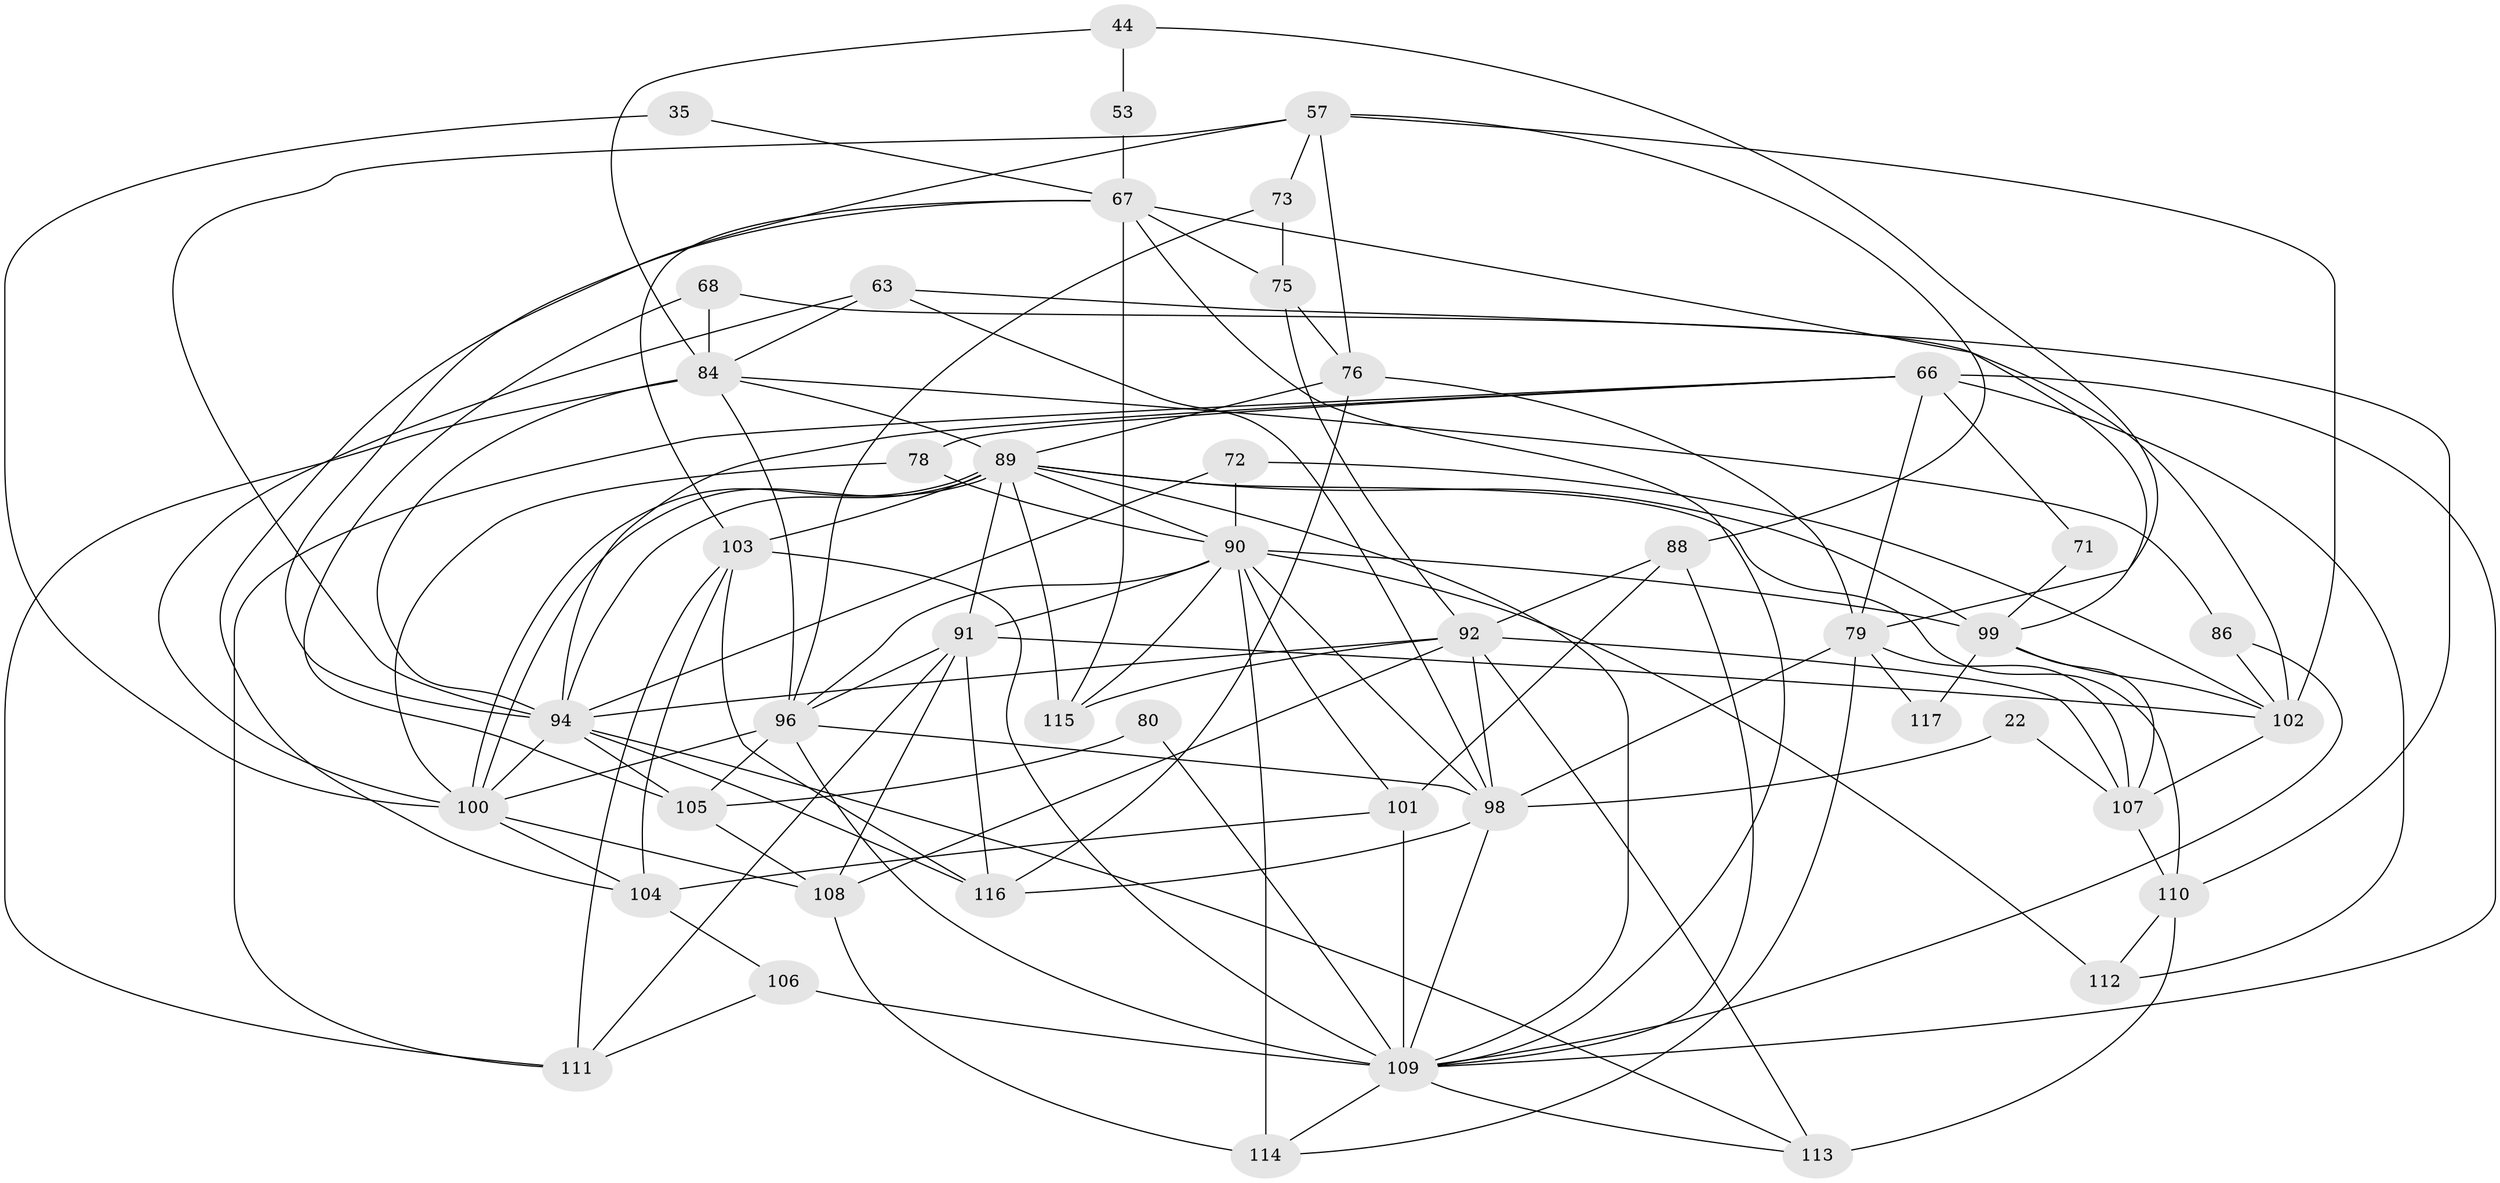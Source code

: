 // original degree distribution, {3: 0.27350427350427353, 2: 0.17094017094017094, 4: 0.17094017094017094, 6: 0.10256410256410256, 5: 0.2222222222222222, 7: 0.05128205128205128, 8: 0.008547008547008548}
// Generated by graph-tools (version 1.1) at 2025/52/03/04/25 21:52:25]
// undirected, 46 vertices, 124 edges
graph export_dot {
graph [start="1"]
  node [color=gray90,style=filled];
  22;
  35;
  44;
  53 [super="+15"];
  57 [super="+12+24"];
  63 [super="+3"];
  66 [super="+41+64"];
  67 [super="+1+47"];
  68;
  71;
  72;
  73;
  75 [super="+25"];
  76 [super="+49"];
  78 [super="+32"];
  79 [super="+33+2+19"];
  80;
  84 [super="+11+28"];
  86;
  88 [super="+62"];
  89 [super="+29+50+77"];
  90 [super="+30+59"];
  91 [super="+81+55"];
  92 [super="+82"];
  94 [super="+40+69"];
  96 [super="+18+54+83"];
  98 [super="+65"];
  99 [super="+9+85"];
  100 [super="+87+48"];
  101 [super="+36+52"];
  102 [super="+95"];
  103 [super="+39+42"];
  104 [super="+31"];
  105;
  106;
  107 [super="+61"];
  108 [super="+13"];
  109 [super="+74+97"];
  110 [super="+16"];
  111;
  112 [super="+45+46"];
  113 [super="+10+70"];
  114 [super="+58"];
  115;
  116 [super="+93"];
  117;
  22 -- 98;
  22 -- 107;
  35 -- 100;
  35 -- 67;
  44 -- 53;
  44 -- 84;
  44 -- 79;
  53 -- 67 [weight=2];
  57 -- 73;
  57 -- 76;
  57 -- 104;
  57 -- 88;
  57 -- 102 [weight=2];
  57 -- 94 [weight=2];
  63 -- 84;
  63 -- 98;
  63 -- 100;
  63 -- 110;
  66 -- 94 [weight=2];
  66 -- 79 [weight=2];
  66 -- 112 [weight=2];
  66 -- 71;
  66 -- 78;
  66 -- 111;
  66 -- 109;
  67 -- 115;
  67 -- 75 [weight=2];
  67 -- 94 [weight=2];
  67 -- 99;
  67 -- 103;
  67 -- 109;
  68 -- 105;
  68 -- 102;
  68 -- 84;
  71 -- 99;
  72 -- 90;
  72 -- 102;
  72 -- 94;
  73 -- 75;
  73 -- 96;
  75 -- 76;
  75 -- 92;
  76 -- 116 [weight=2];
  76 -- 89 [weight=2];
  76 -- 79;
  78 -- 90;
  78 -- 100;
  79 -- 117;
  79 -- 98 [weight=3];
  79 -- 114;
  79 -- 107;
  80 -- 105;
  80 -- 109;
  84 -- 111;
  84 -- 86;
  84 -- 89 [weight=2];
  84 -- 94;
  84 -- 96;
  86 -- 102;
  86 -- 109;
  88 -- 101;
  88 -- 92;
  88 -- 109;
  89 -- 100 [weight=3];
  89 -- 100;
  89 -- 99 [weight=2];
  89 -- 110;
  89 -- 115;
  89 -- 90;
  89 -- 94;
  89 -- 103 [weight=3];
  89 -- 91;
  89 -- 109 [weight=2];
  90 -- 114 [weight=3];
  90 -- 98;
  90 -- 115;
  90 -- 99 [weight=2];
  90 -- 91 [weight=2];
  90 -- 101;
  90 -- 112;
  90 -- 96;
  91 -- 116 [weight=2];
  91 -- 102;
  91 -- 108;
  91 -- 96;
  91 -- 111;
  92 -- 98 [weight=2];
  92 -- 113;
  92 -- 115;
  92 -- 107 [weight=2];
  92 -- 108;
  92 -- 94;
  94 -- 100 [weight=3];
  94 -- 113;
  94 -- 105;
  94 -- 116 [weight=2];
  96 -- 98 [weight=2];
  96 -- 100;
  96 -- 105;
  96 -- 109;
  98 -- 116 [weight=2];
  98 -- 109;
  99 -- 117;
  99 -- 107;
  99 -- 102;
  100 -- 104 [weight=2];
  100 -- 108;
  101 -- 104 [weight=2];
  101 -- 109 [weight=3];
  102 -- 107;
  103 -- 104;
  103 -- 111;
  103 -- 116;
  103 -- 109;
  104 -- 106;
  105 -- 108;
  106 -- 111;
  106 -- 109;
  107 -- 110;
  108 -- 114;
  109 -- 114;
  109 -- 113;
  110 -- 113 [weight=2];
  110 -- 112;
}
